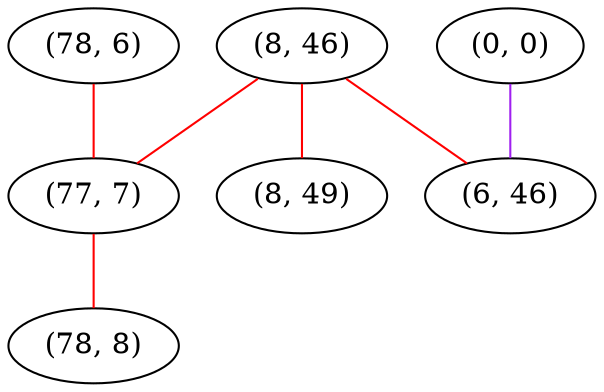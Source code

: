 graph "" {
"(8, 46)";
"(0, 0)";
"(78, 6)";
"(77, 7)";
"(8, 49)";
"(78, 8)";
"(6, 46)";
"(8, 46)" -- "(8, 49)"  [color=red, key=0, weight=1];
"(8, 46)" -- "(77, 7)"  [color=red, key=0, weight=1];
"(8, 46)" -- "(6, 46)"  [color=red, key=0, weight=1];
"(0, 0)" -- "(6, 46)"  [color=purple, key=0, weight=4];
"(78, 6)" -- "(77, 7)"  [color=red, key=0, weight=1];
"(77, 7)" -- "(78, 8)"  [color=red, key=0, weight=1];
}
